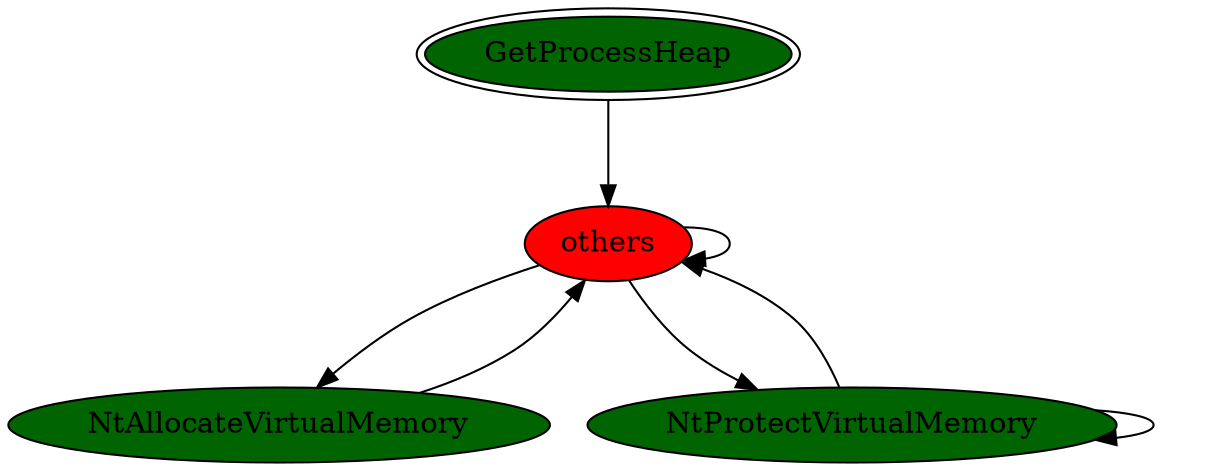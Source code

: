 digraph "./REPORTS/6835/API_PER_CATEGORY/malloc.exe_1804_Memory Management_API_per_Category_Transition_Matrix" {
	GetProcessHeap [label=GetProcessHeap fillcolor=darkgreen peripheries=2 style=filled]
	others [label=others fillcolor=red style=filled]
	GetProcessHeap -> others [label=1.0 fontcolor=white]
	others -> others [label=0.977 fontcolor=white]
	NtAllocateVirtualMemory [label=NtAllocateVirtualMemory fillcolor=darkgreen style=filled]
	others -> NtAllocateVirtualMemory [label=0.0115 fontcolor=white]
	NtProtectVirtualMemory [label=NtProtectVirtualMemory fillcolor=darkgreen style=filled]
	others -> NtProtectVirtualMemory [label=0.0115 fontcolor=white]
	NtAllocateVirtualMemory -> others [label=1.0 fontcolor=white]
	NtProtectVirtualMemory -> others [label=0.5 fontcolor=white]
	NtProtectVirtualMemory -> NtProtectVirtualMemory [label=0.5 fontcolor=white]
}
